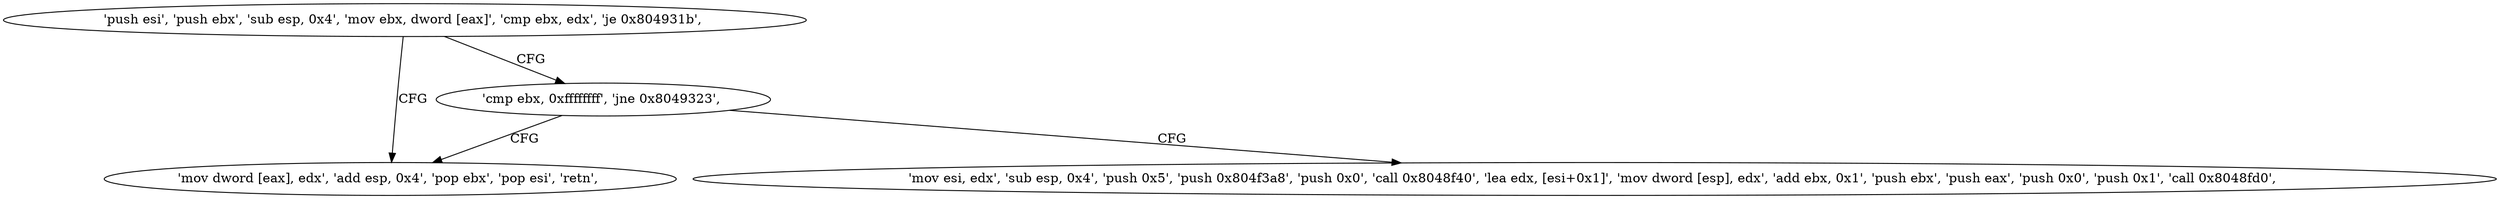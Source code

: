 digraph "func" {
"134517515" [label = "'push esi', 'push ebx', 'sub esp, 0x4', 'mov ebx, dword [eax]', 'cmp ebx, edx', 'je 0x804931b', " ]
"134517531" [label = "'mov dword [eax], edx', 'add esp, 0x4', 'pop ebx', 'pop esi', 'retn', " ]
"134517526" [label = "'cmp ebx, 0xffffffff', 'jne 0x8049323', " ]
"134517539" [label = "'mov esi, edx', 'sub esp, 0x4', 'push 0x5', 'push 0x804f3a8', 'push 0x0', 'call 0x8048f40', 'lea edx, [esi+0x1]', 'mov dword [esp], edx', 'add ebx, 0x1', 'push ebx', 'push eax', 'push 0x0', 'push 0x1', 'call 0x8048fd0', " ]
"134517515" -> "134517531" [ label = "CFG" ]
"134517515" -> "134517526" [ label = "CFG" ]
"134517526" -> "134517539" [ label = "CFG" ]
"134517526" -> "134517531" [ label = "CFG" ]
}
